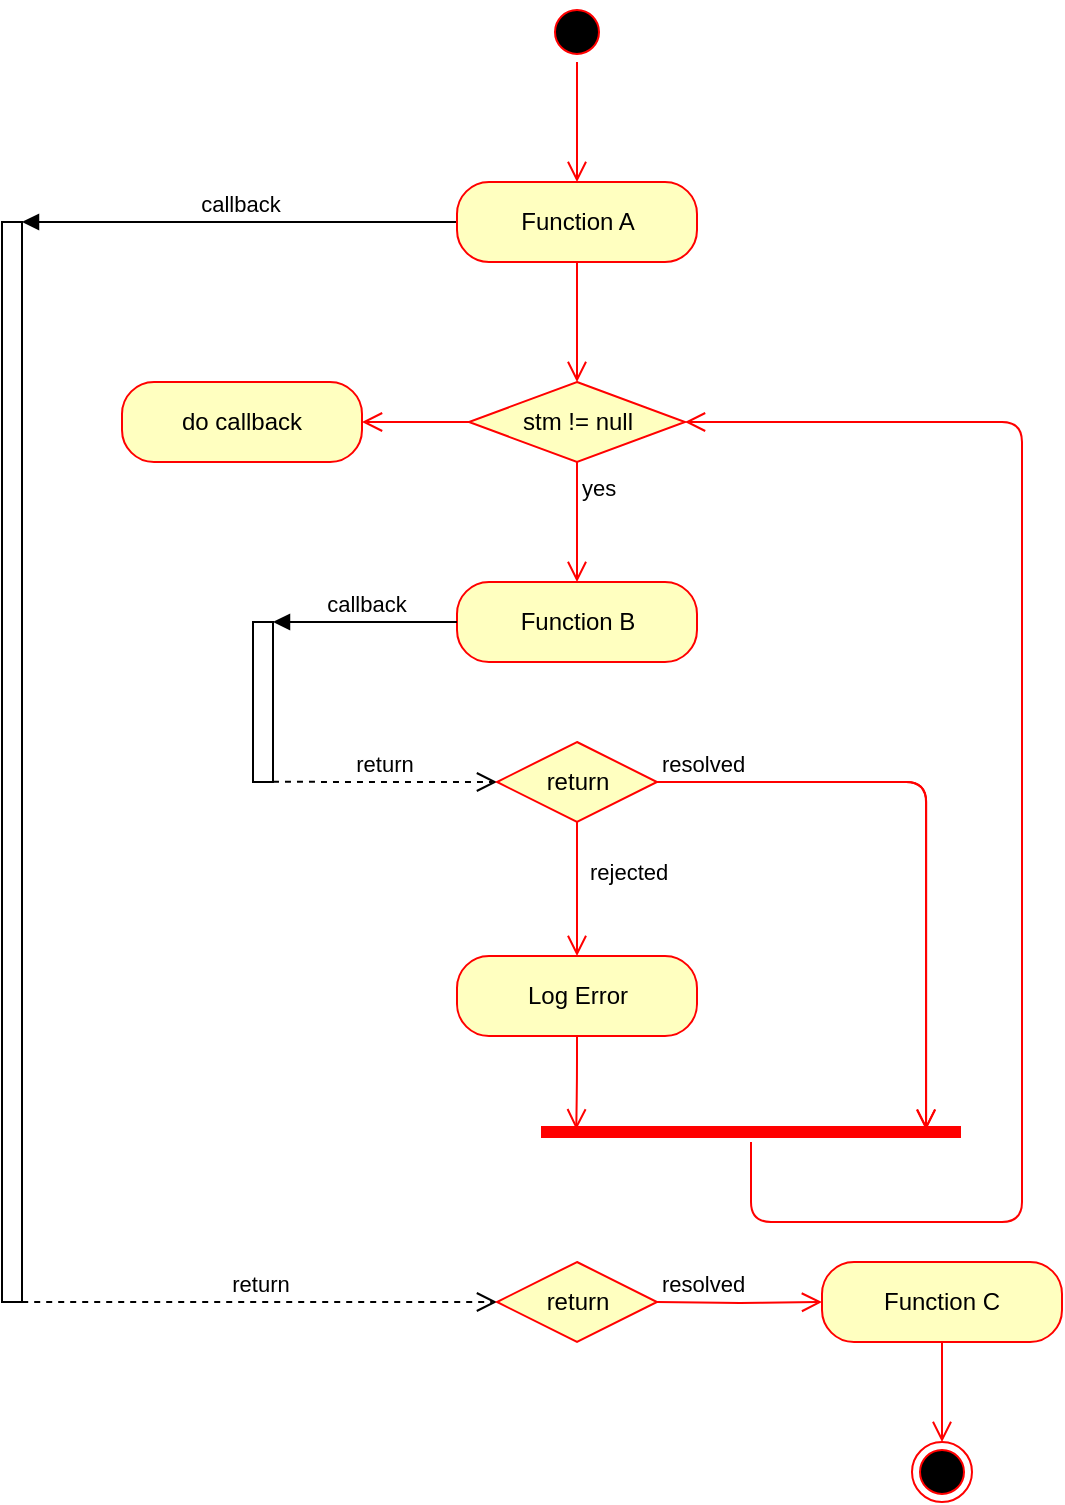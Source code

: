 <mxfile version="12.7.0" type="device"><diagram id="0x8kA27v0Pd0Nyp7X4QZ" name="Page-1"><mxGraphModel dx="2583" dy="1402" grid="1" gridSize="10" guides="1" tooltips="1" connect="1" arrows="1" fold="1" page="1" pageScale="1" pageWidth="1169" pageHeight="827" math="0" shadow="0"><root><mxCell id="0"/><mxCell id="1" parent="0"/><mxCell id="KkqSMEBxH7t5dB7JWONT-3" value="Function B" style="rounded=1;whiteSpace=wrap;html=1;arcSize=40;fontColor=#000000;fillColor=#ffffc0;strokeColor=#ff0000;" vertex="1" parent="1"><mxGeometry x="487.5" y="340" width="120" height="40" as="geometry"/></mxCell><mxCell id="KkqSMEBxH7t5dB7JWONT-6" value="" style="html=1;points=[];perimeter=orthogonalPerimeter;" vertex="1" parent="1"><mxGeometry x="385.5" y="360" width="10" height="80" as="geometry"/></mxCell><mxCell id="KkqSMEBxH7t5dB7JWONT-7" value="callback" style="html=1;verticalAlign=bottom;endArrow=block;entryX=1;entryY=0;exitX=0;exitY=0.5;exitDx=0;exitDy=0;" edge="1" target="KkqSMEBxH7t5dB7JWONT-6" parent="1" source="KkqSMEBxH7t5dB7JWONT-3"><mxGeometry relative="1" as="geometry"><mxPoint x="455.5" y="360" as="sourcePoint"/></mxGeometry></mxCell><mxCell id="KkqSMEBxH7t5dB7JWONT-8" value="return" style="html=1;verticalAlign=bottom;endArrow=open;dashed=1;endSize=8;exitX=0.999;exitY=0.999;entryX=0;entryY=0.5;entryDx=0;entryDy=0;exitDx=0;exitDy=0;exitPerimeter=0;" edge="1" source="KkqSMEBxH7t5dB7JWONT-6" parent="1" target="KkqSMEBxH7t5dB7JWONT-11"><mxGeometry relative="1" as="geometry"><mxPoint x="512.5" y="441" as="targetPoint"/><mxPoint x="395.5" y="446.5" as="sourcePoint"/></mxGeometry></mxCell><mxCell id="KkqSMEBxH7t5dB7JWONT-11" value="return" style="rhombus;whiteSpace=wrap;html=1;fillColor=#ffffc0;strokeColor=#ff0000;" vertex="1" parent="1"><mxGeometry x="507.5" y="420" width="80" height="40" as="geometry"/></mxCell><mxCell id="KkqSMEBxH7t5dB7JWONT-12" value="resolved" style="edgeStyle=orthogonalEdgeStyle;html=1;align=left;verticalAlign=bottom;endArrow=open;endSize=8;strokeColor=#ff0000;entryX=0.917;entryY=0.379;entryDx=0;entryDy=0;entryPerimeter=0;exitX=1;exitY=0.5;exitDx=0;exitDy=0;" edge="1" source="KkqSMEBxH7t5dB7JWONT-11" parent="1" target="KkqSMEBxH7t5dB7JWONT-14"><mxGeometry x="-1" relative="1" as="geometry"><mxPoint x="662.5" y="446" as="targetPoint"/><mxPoint x="634" y="460" as="sourcePoint"/><Array as="points"><mxPoint x="722" y="440"/></Array></mxGeometry></mxCell><mxCell id="KkqSMEBxH7t5dB7JWONT-13" value="rejected" style="edgeStyle=orthogonalEdgeStyle;html=1;align=left;verticalAlign=top;endArrow=open;endSize=8;strokeColor=#ff0000;entryX=0.5;entryY=0;entryDx=0;entryDy=0;" edge="1" source="KkqSMEBxH7t5dB7JWONT-11" parent="1" target="KkqSMEBxH7t5dB7JWONT-19"><mxGeometry x="-0.605" y="5" relative="1" as="geometry"><mxPoint x="540" y="510" as="targetPoint"/><mxPoint x="-1" y="-1" as="offset"/></mxGeometry></mxCell><mxCell id="KkqSMEBxH7t5dB7JWONT-14" value="" style="shape=line;html=1;strokeWidth=6;strokeColor=#ff0000;" vertex="1" parent="1"><mxGeometry x="529.5" y="610" width="210" height="10" as="geometry"/></mxCell><mxCell id="KkqSMEBxH7t5dB7JWONT-15" value="" style="edgeStyle=orthogonalEdgeStyle;html=1;verticalAlign=bottom;endArrow=open;endSize=8;strokeColor=#ff0000;entryX=1;entryY=0.5;entryDx=0;entryDy=0;" edge="1" source="KkqSMEBxH7t5dB7JWONT-14" parent="1" target="KkqSMEBxH7t5dB7JWONT-16"><mxGeometry relative="1" as="geometry"><mxPoint x="629.5" y="610" as="targetPoint"/><Array as="points"><mxPoint x="635" y="660"/><mxPoint x="770" y="660"/><mxPoint x="770" y="260"/></Array></mxGeometry></mxCell><mxCell id="KkqSMEBxH7t5dB7JWONT-16" value="stm != null" style="rhombus;whiteSpace=wrap;html=1;fillColor=#ffffc0;strokeColor=#ff0000;" vertex="1" parent="1"><mxGeometry x="493.5" y="240" width="108" height="40" as="geometry"/></mxCell><mxCell id="KkqSMEBxH7t5dB7JWONT-18" value="yes" style="edgeStyle=orthogonalEdgeStyle;html=1;align=left;verticalAlign=top;endArrow=open;endSize=8;strokeColor=#ff0000;" edge="1" source="KkqSMEBxH7t5dB7JWONT-16" parent="1" target="KkqSMEBxH7t5dB7JWONT-3"><mxGeometry x="-1" relative="1" as="geometry"><mxPoint x="547" y="190" as="targetPoint"/></mxGeometry></mxCell><mxCell id="KkqSMEBxH7t5dB7JWONT-19" value="Log Error" style="rounded=1;whiteSpace=wrap;html=1;arcSize=40;fontColor=#000000;fillColor=#ffffc0;strokeColor=#ff0000;" vertex="1" parent="1"><mxGeometry x="487.5" y="527" width="120" height="40" as="geometry"/></mxCell><mxCell id="KkqSMEBxH7t5dB7JWONT-20" value="" style="edgeStyle=orthogonalEdgeStyle;html=1;verticalAlign=bottom;endArrow=open;endSize=8;strokeColor=#ff0000;exitX=0.5;exitY=1;exitDx=0;exitDy=0;entryX=0.084;entryY=0.37;entryDx=0;entryDy=0;entryPerimeter=0;" edge="1" source="KkqSMEBxH7t5dB7JWONT-19" parent="1" target="KkqSMEBxH7t5dB7JWONT-14"><mxGeometry relative="1" as="geometry"><mxPoint x="548" y="600" as="targetPoint"/></mxGeometry></mxCell><mxCell id="KkqSMEBxH7t5dB7JWONT-25" value="" style="html=1;points=[];perimeter=orthogonalPerimeter;" vertex="1" parent="1"><mxGeometry x="260" y="160" width="10" height="540" as="geometry"/></mxCell><mxCell id="KkqSMEBxH7t5dB7JWONT-26" value="callback" style="html=1;verticalAlign=bottom;endArrow=block;entryX=1;entryY=0;exitX=0;exitY=0.5;exitDx=0;exitDy=0;" edge="1" target="KkqSMEBxH7t5dB7JWONT-25" parent="1" source="KkqSMEBxH7t5dB7JWONT-28"><mxGeometry relative="1" as="geometry"><mxPoint x="460" y="190" as="sourcePoint"/></mxGeometry></mxCell><mxCell id="KkqSMEBxH7t5dB7JWONT-27" value="return" style="html=1;verticalAlign=bottom;endArrow=open;dashed=1;endSize=8;exitX=1.01;exitY=1;exitDx=0;exitDy=0;exitPerimeter=0;entryX=0;entryY=0.5;entryDx=0;entryDy=0;" edge="1" source="KkqSMEBxH7t5dB7JWONT-25" parent="1" target="KkqSMEBxH7t5dB7JWONT-38"><mxGeometry relative="1" as="geometry"><mxPoint x="490" y="700" as="targetPoint"/></mxGeometry></mxCell><mxCell id="KkqSMEBxH7t5dB7JWONT-28" value="Function A" style="rounded=1;whiteSpace=wrap;html=1;arcSize=40;fontColor=#000000;fillColor=#ffffc0;strokeColor=#ff0000;" vertex="1" parent="1"><mxGeometry x="487.5" y="140" width="120" height="40" as="geometry"/></mxCell><mxCell id="KkqSMEBxH7t5dB7JWONT-29" value="" style="edgeStyle=orthogonalEdgeStyle;html=1;verticalAlign=bottom;endArrow=open;endSize=8;strokeColor=#ff0000;entryX=0.5;entryY=0;entryDx=0;entryDy=0;" edge="1" source="KkqSMEBxH7t5dB7JWONT-28" parent="1" target="KkqSMEBxH7t5dB7JWONT-16"><mxGeometry relative="1" as="geometry"><mxPoint x="554" y="260" as="targetPoint"/></mxGeometry></mxCell><mxCell id="KkqSMEBxH7t5dB7JWONT-30" value="do callback" style="rounded=1;whiteSpace=wrap;html=1;arcSize=40;fontColor=#000000;fillColor=#ffffc0;strokeColor=#ff0000;" vertex="1" parent="1"><mxGeometry x="320" y="240" width="120" height="40" as="geometry"/></mxCell><mxCell id="KkqSMEBxH7t5dB7JWONT-33" value="" style="edgeStyle=orthogonalEdgeStyle;html=1;verticalAlign=bottom;endArrow=open;endSize=8;strokeColor=#ff0000;entryX=1;entryY=0.5;entryDx=0;entryDy=0;exitX=0;exitY=0.5;exitDx=0;exitDy=0;" edge="1" parent="1" source="KkqSMEBxH7t5dB7JWONT-16" target="KkqSMEBxH7t5dB7JWONT-30"><mxGeometry relative="1" as="geometry"><mxPoint x="557.5" y="250" as="targetPoint"/><mxPoint x="557.5" y="190" as="sourcePoint"/></mxGeometry></mxCell><mxCell id="KkqSMEBxH7t5dB7JWONT-37" value="resolved" style="edgeStyle=orthogonalEdgeStyle;html=1;align=left;verticalAlign=bottom;endArrow=open;endSize=8;strokeColor=#ff0000;exitX=1;exitY=0.5;exitDx=0;exitDy=0;" edge="1" parent="1"><mxGeometry x="-1" relative="1" as="geometry"><mxPoint x="722" y="614" as="targetPoint"/><mxPoint x="587.5" y="440" as="sourcePoint"/><Array as="points"><mxPoint x="722" y="440"/></Array></mxGeometry></mxCell><mxCell id="KkqSMEBxH7t5dB7JWONT-38" value="return" style="rhombus;whiteSpace=wrap;html=1;fillColor=#ffffc0;strokeColor=#ff0000;" vertex="1" parent="1"><mxGeometry x="507.5" y="680" width="80" height="40" as="geometry"/></mxCell><mxCell id="KkqSMEBxH7t5dB7JWONT-40" value="resolved" style="edgeStyle=orthogonalEdgeStyle;html=1;align=left;verticalAlign=bottom;endArrow=open;endSize=8;strokeColor=#ff0000;exitX=1;exitY=0.5;exitDx=0;exitDy=0;entryX=0;entryY=0.5;entryDx=0;entryDy=0;" edge="1" parent="1" target="KkqSMEBxH7t5dB7JWONT-43"><mxGeometry x="-1" relative="1" as="geometry"><mxPoint x="760" y="700" as="targetPoint"/><mxPoint x="587.5" y="700" as="sourcePoint"/><Array as="points"/></mxGeometry></mxCell><mxCell id="KkqSMEBxH7t5dB7JWONT-43" value="Function C" style="rounded=1;whiteSpace=wrap;html=1;arcSize=40;fontColor=#000000;fillColor=#ffffc0;strokeColor=#ff0000;" vertex="1" parent="1"><mxGeometry x="670" y="680" width="120" height="40" as="geometry"/></mxCell><mxCell id="KkqSMEBxH7t5dB7JWONT-44" value="" style="edgeStyle=orthogonalEdgeStyle;html=1;verticalAlign=bottom;endArrow=open;endSize=8;strokeColor=#ff0000;entryX=0.5;entryY=0;entryDx=0;entryDy=0;" edge="1" source="KkqSMEBxH7t5dB7JWONT-43" parent="1" target="KkqSMEBxH7t5dB7JWONT-45"><mxGeometry relative="1" as="geometry"><mxPoint x="730" y="760" as="targetPoint"/></mxGeometry></mxCell><mxCell id="KkqSMEBxH7t5dB7JWONT-45" value="" style="ellipse;html=1;shape=endState;fillColor=#000000;strokeColor=#ff0000;" vertex="1" parent="1"><mxGeometry x="715" y="770" width="30" height="30" as="geometry"/></mxCell><mxCell id="KkqSMEBxH7t5dB7JWONT-46" value="" style="ellipse;html=1;shape=startState;fillColor=#000000;strokeColor=#ff0000;" vertex="1" parent="1"><mxGeometry x="532.5" y="50" width="30" height="30" as="geometry"/></mxCell><mxCell id="KkqSMEBxH7t5dB7JWONT-47" value="" style="edgeStyle=orthogonalEdgeStyle;html=1;verticalAlign=bottom;endArrow=open;endSize=8;strokeColor=#ff0000;entryX=0.5;entryY=0;entryDx=0;entryDy=0;" edge="1" source="KkqSMEBxH7t5dB7JWONT-46" parent="1" target="KkqSMEBxH7t5dB7JWONT-28"><mxGeometry relative="1" as="geometry"><mxPoint x="548" y="120" as="targetPoint"/></mxGeometry></mxCell></root></mxGraphModel></diagram></mxfile>